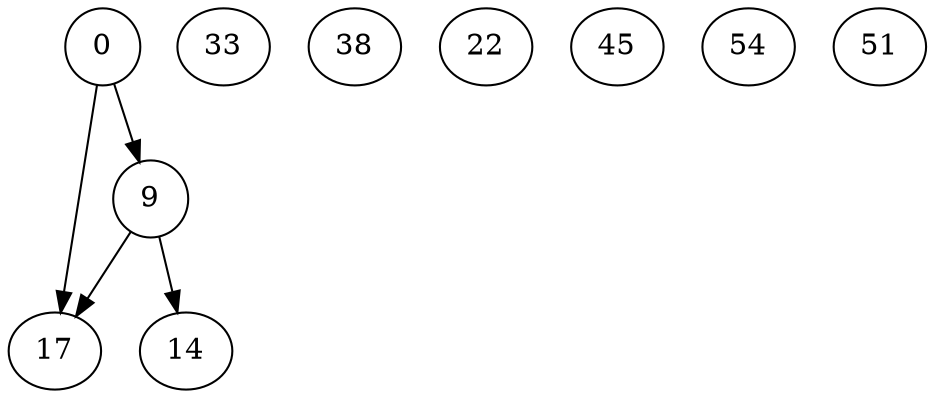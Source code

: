 digraph G {
	node [label="\N"];
	graph [bb="0,0,159.13,630"];
	0 [width="0.5", height="0.51389", pos="141.13,611"];
	9 [width="0.5", height="0.51389", pos="117.13,537"];
	17 [width="0.58333", height="0.51389", pos="117.13,389"];
	14 [width="0.58333", height="0.51389", pos="117.13,463"];
	33 [width="0.58333", height="0.51389", pos="117.13,315"];
	38 [width="0.58333", height="0.51389", pos="57.13,241"];
	22 [width="0.58333", height="0.51389", pos="117.13,241"];
	45 [width="0.58333", height="0.51389", pos="33.13,167"];
	54 [width="0.58333", height="0.51389", pos="33.13,19"];
	51 [width="0.58333", height="0.51389", pos="33.13,93"];
	0 -> 9 [pos="e,122.89,554.75 135.32,593.09 132.52,584.45 129.1,573.91 125.98,564.3"];
	0 -> 17 [pos="e,128.62,404.95 145.08,592.85 151.1,561.79 160.57,496.71 147.13,444 144.43,433.41 139.23,422.66 133.9,413.5"];
	9 -> 14 [pos="e,117.13,481.67 117.13,518.33 117.13,510.26 117.13,500.65 117.13,491.71"];
	9 -> 17 [pos="e,105.64,404.95 106.25,521.99 99.266,511.39 90.839,496.54 87.13,482 82.957,465.63 82.957,460.37 87.13,444 89.831,433.41 95.035,422.66\
 100.36,413.5"];
}
